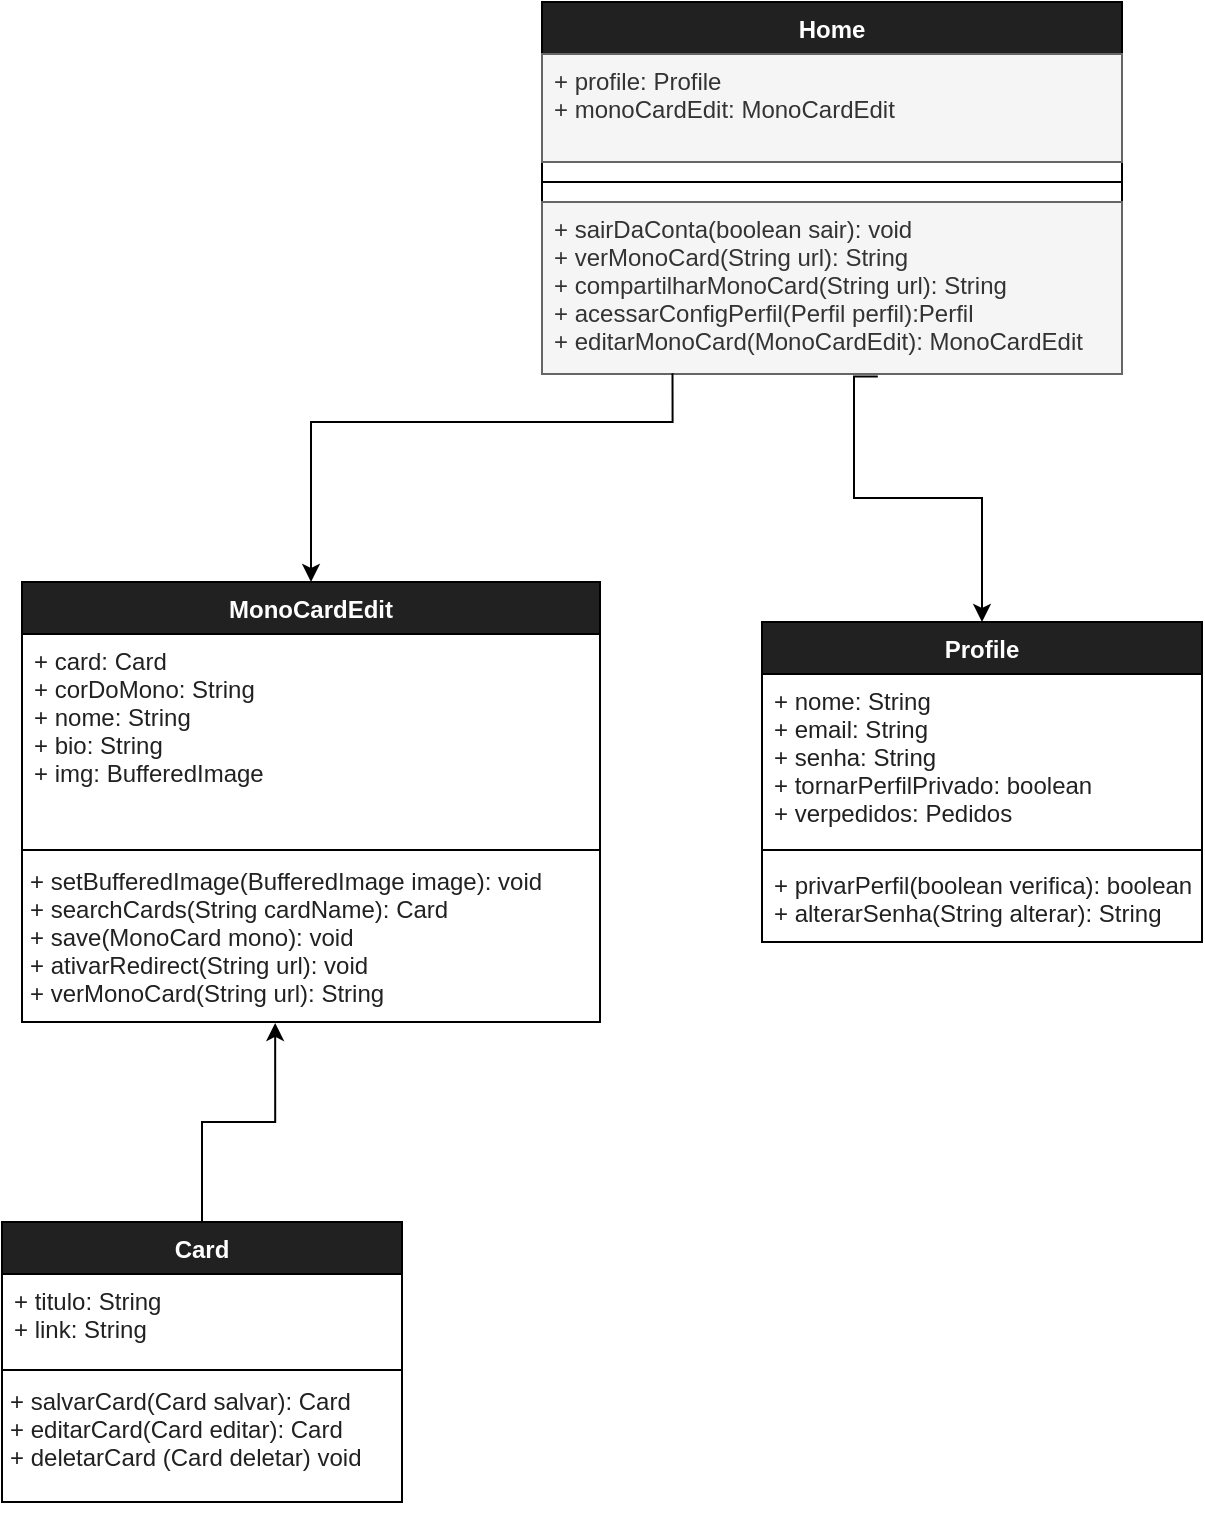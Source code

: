 <mxfile version="20.0.3" type="github">
  <diagram id="C5RBs43oDa-KdzZeNtuy" name="Page-1">
    <mxGraphModel dx="981" dy="513" grid="1" gridSize="10" guides="1" tooltips="1" connect="1" arrows="1" fold="1" page="1" pageScale="1" pageWidth="827" pageHeight="1169" math="0" shadow="0">
      <root>
        <mxCell id="WIyWlLk6GJQsqaUBKTNV-0" />
        <mxCell id="WIyWlLk6GJQsqaUBKTNV-1" parent="WIyWlLk6GJQsqaUBKTNV-0" />
        <mxCell id="Ze94KI98oy2lEPaOC78q-29" value="Home" style="swimlane;fontStyle=1;align=center;verticalAlign=top;childLayout=stackLayout;horizontal=1;startSize=26;horizontalStack=0;resizeParent=1;resizeParentMax=0;resizeLast=0;collapsible=1;marginBottom=0;fontColor=#FFFFFF;fillColor=#212121;" parent="WIyWlLk6GJQsqaUBKTNV-1" vertex="1">
          <mxGeometry x="350" y="40" width="290" height="186" as="geometry" />
        </mxCell>
        <mxCell id="Ze94KI98oy2lEPaOC78q-30" value="+ profile: Profile&#xa;+ monoCardEdit: MonoCardEdit&#xa;&#xa;" style="text;align=left;verticalAlign=top;spacingLeft=4;spacingRight=4;overflow=hidden;rotatable=0;points=[[0,0.5],[1,0.5]];portConstraint=eastwest;fillColor=#f5f5f5;fontColor=#333333;strokeColor=#666666;" parent="Ze94KI98oy2lEPaOC78q-29" vertex="1">
          <mxGeometry y="26" width="290" height="54" as="geometry" />
        </mxCell>
        <mxCell id="Ze94KI98oy2lEPaOC78q-31" value="" style="line;strokeWidth=1;fillColor=none;align=left;verticalAlign=middle;spacingTop=-1;spacingLeft=3;spacingRight=3;rotatable=0;labelPosition=right;points=[];portConstraint=eastwest;fontColor=#FFFFFF;" parent="Ze94KI98oy2lEPaOC78q-29" vertex="1">
          <mxGeometry y="80" width="290" height="20" as="geometry" />
        </mxCell>
        <mxCell id="Ze94KI98oy2lEPaOC78q-32" value="+ sairDaConta(boolean sair): void&#xa;+ verMonoCard(String url): String&#xa;+ compartilharMonoCard(String url): String&#xa;+ acessarConfigPerfil(Perfil perfil):Perfil&#xa;+ editarMonoCard(MonoCardEdit): MonoCardEdit&#xa;" style="text;strokeColor=#666666;fillColor=#f5f5f5;align=left;verticalAlign=top;spacingLeft=4;spacingRight=4;overflow=hidden;rotatable=0;points=[[0,0.5],[1,0.5]];portConstraint=eastwest;fontColor=#333333;" parent="Ze94KI98oy2lEPaOC78q-29" vertex="1">
          <mxGeometry y="100" width="290" height="86" as="geometry" />
        </mxCell>
        <mxCell id="Ze94KI98oy2lEPaOC78q-43" value="Profile" style="swimlane;fontStyle=1;align=center;verticalAlign=top;childLayout=stackLayout;horizontal=1;startSize=26;horizontalStack=0;resizeParent=1;resizeParentMax=0;resizeLast=0;collapsible=1;marginBottom=0;fontColor=#FFFFFF;fillColor=#212121;" parent="WIyWlLk6GJQsqaUBKTNV-1" vertex="1">
          <mxGeometry x="460" y="350" width="220" height="160" as="geometry" />
        </mxCell>
        <mxCell id="Ze94KI98oy2lEPaOC78q-44" value="+ nome: String&#xa;+ email: String&#xa;+ senha: String&#xa;+ tornarPerfilPrivado: boolean&#xa;+ verpedidos: Pedidos&#xa;" style="text;strokeColor=none;fillColor=none;align=left;verticalAlign=top;spacingLeft=4;spacingRight=4;overflow=hidden;rotatable=0;points=[[0,0.5],[1,0.5]];portConstraint=eastwest;fontColor=#212121;" parent="Ze94KI98oy2lEPaOC78q-43" vertex="1">
          <mxGeometry y="26" width="220" height="84" as="geometry" />
        </mxCell>
        <mxCell id="Ze94KI98oy2lEPaOC78q-45" value="" style="line;strokeWidth=1;fillColor=none;align=left;verticalAlign=middle;spacingTop=-1;spacingLeft=3;spacingRight=3;rotatable=0;labelPosition=right;points=[];portConstraint=eastwest;fontColor=#FFFFFF;" parent="Ze94KI98oy2lEPaOC78q-43" vertex="1">
          <mxGeometry y="110" width="220" height="8" as="geometry" />
        </mxCell>
        <mxCell id="Ze94KI98oy2lEPaOC78q-46" value="+ privarPerfil(boolean verifica): boolean&#xa;+ alterarSenha(String alterar): String&#xa;" style="text;strokeColor=none;fillColor=none;align=left;verticalAlign=top;spacingLeft=4;spacingRight=4;overflow=hidden;rotatable=0;points=[[0,0.5],[1,0.5]];portConstraint=eastwest;fontColor=#212121;" parent="Ze94KI98oy2lEPaOC78q-43" vertex="1">
          <mxGeometry y="118" width="220" height="42" as="geometry" />
        </mxCell>
        <mxCell id="Ze94KI98oy2lEPaOC78q-47" value="MonoCardEdit" style="swimlane;fontStyle=1;align=center;verticalAlign=top;childLayout=stackLayout;horizontal=1;startSize=26;horizontalStack=0;resizeParent=1;resizeParentMax=0;resizeLast=0;collapsible=1;marginBottom=0;fontColor=#FFFFFF;fillColor=#212121;" parent="WIyWlLk6GJQsqaUBKTNV-1" vertex="1">
          <mxGeometry x="90" y="330" width="289" height="220" as="geometry" />
        </mxCell>
        <mxCell id="Ze94KI98oy2lEPaOC78q-48" value="+ card: Card&#xa;+ corDoMono: String&#xa;+ nome: String&#xa;+ bio: String&#xa;+ img: BufferedImage&#xa;&#xa;" style="text;strokeColor=none;fillColor=none;align=left;verticalAlign=top;spacingLeft=4;spacingRight=4;overflow=hidden;rotatable=0;points=[[0,0.5],[1,0.5]];portConstraint=eastwest;fontColor=#212121;" parent="Ze94KI98oy2lEPaOC78q-47" vertex="1">
          <mxGeometry y="26" width="289" height="104" as="geometry" />
        </mxCell>
        <mxCell id="Ze94KI98oy2lEPaOC78q-49" value="" style="line;strokeWidth=1;fillColor=none;align=left;verticalAlign=middle;spacingTop=-1;spacingLeft=3;spacingRight=3;rotatable=0;labelPosition=right;points=[];portConstraint=eastwest;fontColor=#FFFFFF;" parent="Ze94KI98oy2lEPaOC78q-47" vertex="1">
          <mxGeometry y="130" width="289" height="8" as="geometry" />
        </mxCell>
        <mxCell id="Ze94KI98oy2lEPaOC78q-50" value="+ setBufferedImage(BufferedImage image): void&#xa;+ searchCards(String cardName): Card&#xa;+ save(MonoCard mono): void&#xa;+ ativarRedirect(String url): void&#xa;+ verMonoCard(String url): String&#xa;&#xa;&#xa;" style="text;strokeColor=none;fillColor=none;align=left;verticalAlign=top;spacingLeft=4;spacingRight=4;overflow=hidden;rotatable=0;points=[[0,0.5],[1,0.5]];portConstraint=eastwest;fontColor=#212121;spacing=0;" parent="Ze94KI98oy2lEPaOC78q-47" vertex="1">
          <mxGeometry y="138" width="289" height="82" as="geometry" />
        </mxCell>
        <mxCell id="Ze94KI98oy2lEPaOC78q-58" style="edgeStyle=orthogonalEdgeStyle;rounded=0;orthogonalLoop=1;jettySize=auto;html=1;fontColor=#212121;exitX=0.225;exitY=0.995;exitDx=0;exitDy=0;exitPerimeter=0;" parent="WIyWlLk6GJQsqaUBKTNV-1" source="Ze94KI98oy2lEPaOC78q-32" target="Ze94KI98oy2lEPaOC78q-47" edge="1">
          <mxGeometry relative="1" as="geometry">
            <Array as="points">
              <mxPoint x="395" y="250" />
              <mxPoint x="30" y="250" />
            </Array>
          </mxGeometry>
        </mxCell>
        <mxCell id="Ze94KI98oy2lEPaOC78q-70" style="edgeStyle=orthogonalEdgeStyle;rounded=0;orthogonalLoop=1;jettySize=auto;html=1;entryX=0.438;entryY=1.006;entryDx=0;entryDy=0;entryPerimeter=0;fontColor=#212121;" parent="WIyWlLk6GJQsqaUBKTNV-1" source="Ze94KI98oy2lEPaOC78q-65" target="Ze94KI98oy2lEPaOC78q-50" edge="1">
          <mxGeometry relative="1" as="geometry" />
        </mxCell>
        <mxCell id="Ze94KI98oy2lEPaOC78q-65" value="Card" style="swimlane;fontStyle=1;align=center;verticalAlign=top;childLayout=stackLayout;horizontal=1;startSize=26;horizontalStack=0;resizeParent=1;resizeParentMax=0;resizeLast=0;collapsible=1;marginBottom=0;fontColor=#FFFFFF;fillColor=#212121;" parent="WIyWlLk6GJQsqaUBKTNV-1" vertex="1">
          <mxGeometry x="80" y="650" width="200" height="140" as="geometry" />
        </mxCell>
        <mxCell id="Ze94KI98oy2lEPaOC78q-66" value="+ titulo: String&#xa;+ link: String&#xa;" style="text;strokeColor=none;fillColor=none;align=left;verticalAlign=top;spacingLeft=4;spacingRight=4;overflow=hidden;rotatable=0;points=[[0,0.5],[1,0.5]];portConstraint=eastwest;fontColor=#212121;" parent="Ze94KI98oy2lEPaOC78q-65" vertex="1">
          <mxGeometry y="26" width="200" height="44" as="geometry" />
        </mxCell>
        <mxCell id="Ze94KI98oy2lEPaOC78q-67" value="" style="line;strokeWidth=1;fillColor=none;align=left;verticalAlign=middle;spacingTop=-1;spacingLeft=3;spacingRight=3;rotatable=0;labelPosition=right;points=[];portConstraint=eastwest;fontColor=#FFFFFF;" parent="Ze94KI98oy2lEPaOC78q-65" vertex="1">
          <mxGeometry y="70" width="200" height="8" as="geometry" />
        </mxCell>
        <mxCell id="Ze94KI98oy2lEPaOC78q-68" value="+ salvarCard(Card salvar): Card&#xa;+ editarCard(Card editar): Card&#xa;+ deletarCard (Card deletar) void&#xa;" style="text;strokeColor=none;fillColor=none;align=left;verticalAlign=top;spacingLeft=4;spacingRight=4;overflow=hidden;rotatable=0;points=[[0,0.5],[1,0.5]];portConstraint=eastwest;fontColor=#212121;spacing=0;" parent="Ze94KI98oy2lEPaOC78q-65" vertex="1">
          <mxGeometry y="78" width="200" height="62" as="geometry" />
        </mxCell>
        <mxCell id="Ze94KI98oy2lEPaOC78q-85" style="edgeStyle=orthogonalEdgeStyle;rounded=0;orthogonalLoop=1;jettySize=auto;html=1;fontColor=#212121;exitX=0.579;exitY=1.014;exitDx=0;exitDy=0;exitPerimeter=0;" parent="WIyWlLk6GJQsqaUBKTNV-1" source="Ze94KI98oy2lEPaOC78q-32" target="Ze94KI98oy2lEPaOC78q-43" edge="1">
          <mxGeometry relative="1" as="geometry">
            <Array as="points">
              <mxPoint x="506" y="288" />
              <mxPoint x="570" y="288" />
            </Array>
          </mxGeometry>
        </mxCell>
      </root>
    </mxGraphModel>
  </diagram>
</mxfile>
